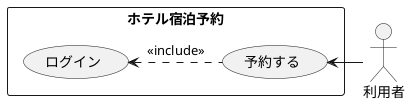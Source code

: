 @startuml ユースケース図
actor 利用者
rectangle ホテル宿泊予約 {
usecase 予約する
usecase ログイン
}
ログイン <. 予約する : << include >>
予約する <- 利用者

@enduml